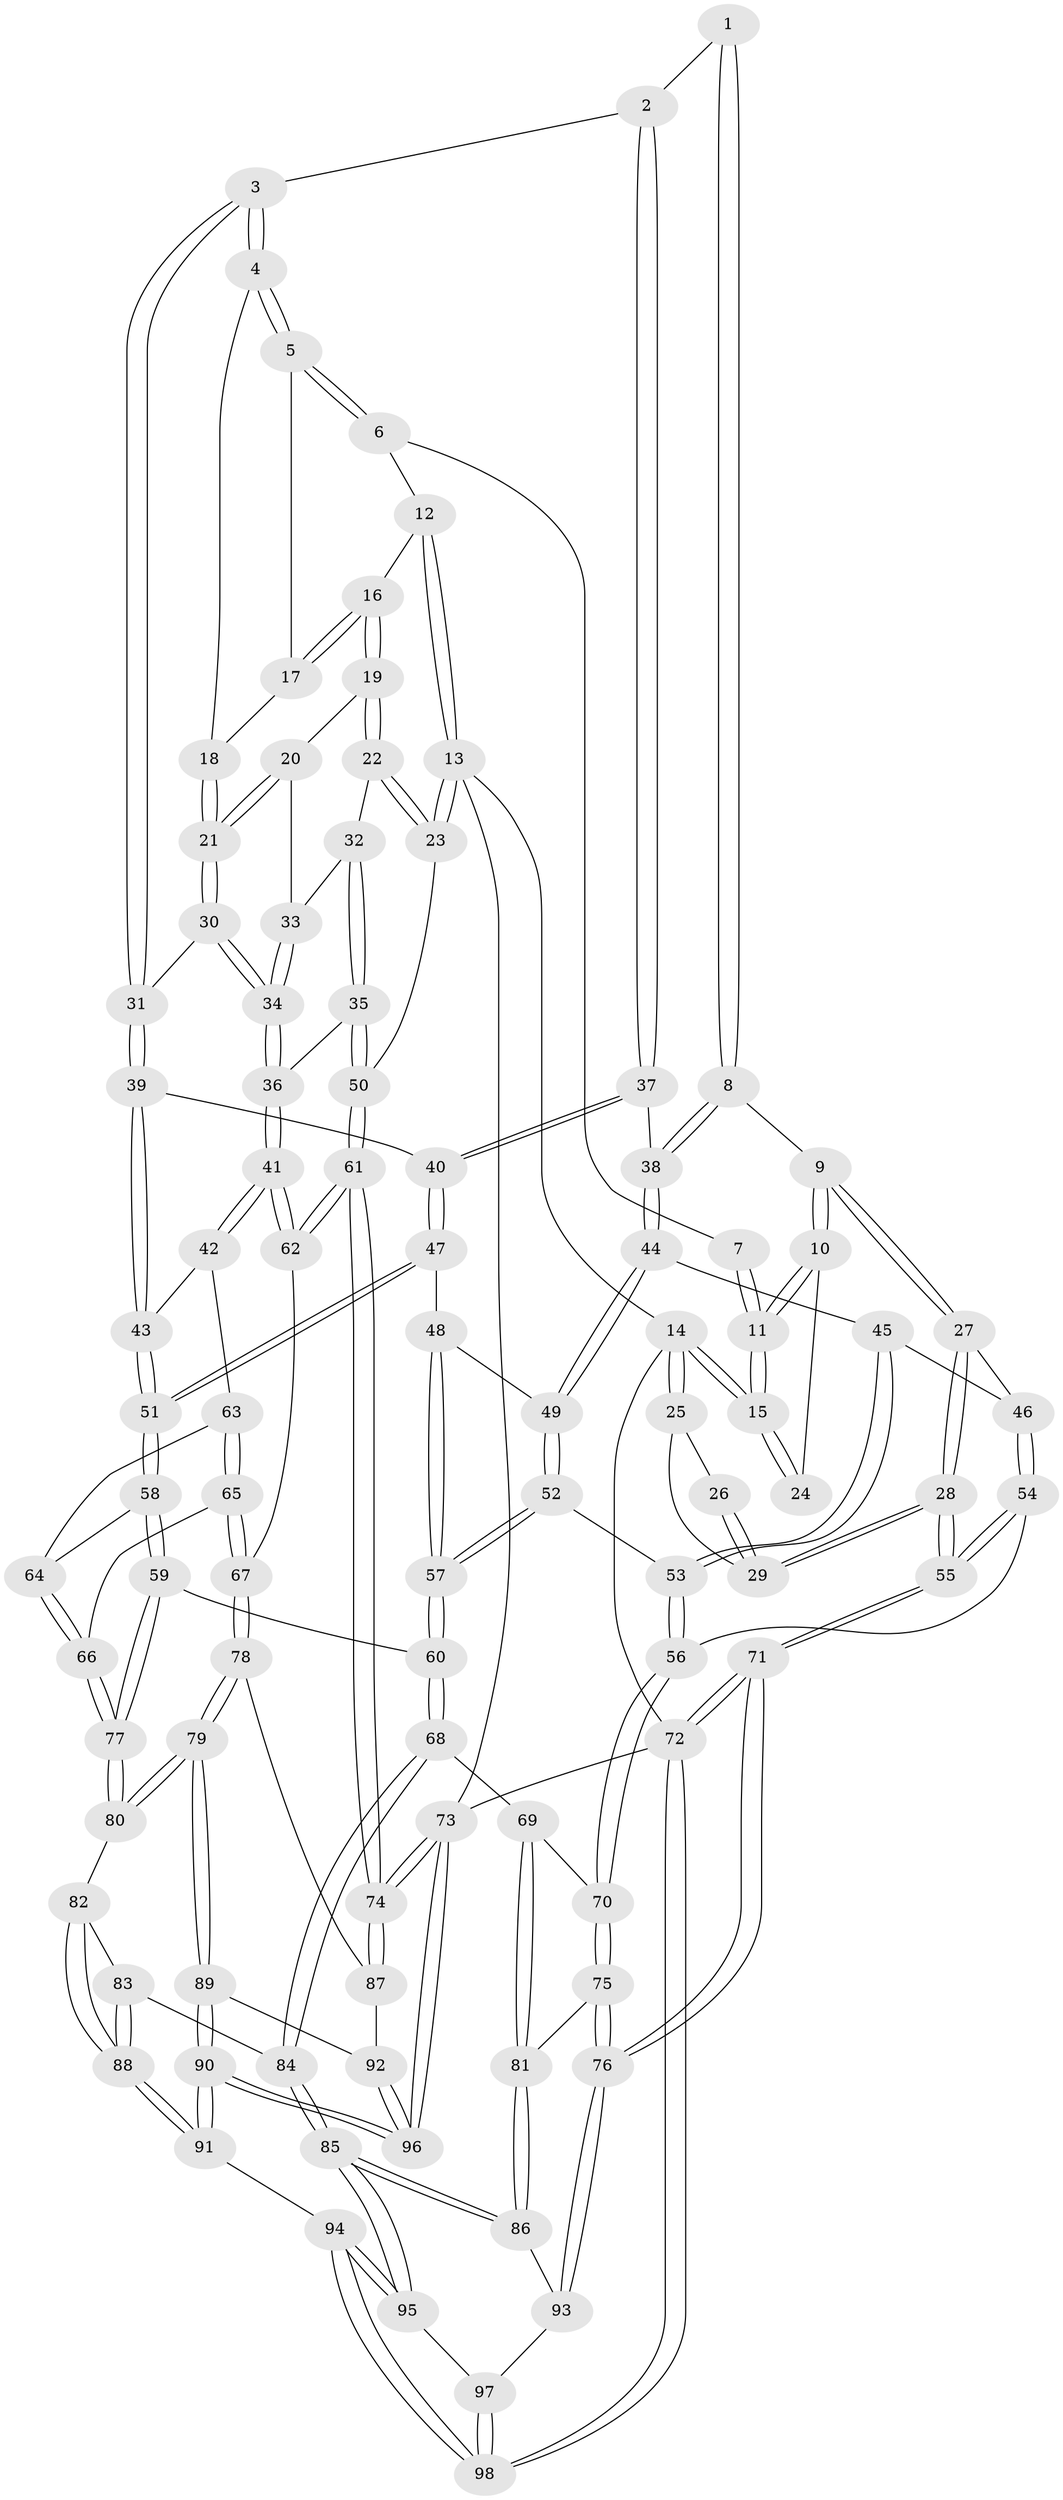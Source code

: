 // coarse degree distribution, {3: 0.20689655172413793, 4: 0.2413793103448276, 2: 0.1724137931034483, 5: 0.10344827586206896, 6: 0.1724137931034483, 1: 0.06896551724137931, 9: 0.034482758620689655}
// Generated by graph-tools (version 1.1) at 2025/06/03/04/25 22:06:22]
// undirected, 98 vertices, 242 edges
graph export_dot {
graph [start="1"]
  node [color=gray90,style=filled];
  1 [pos="+0.17530625368977779+0"];
  2 [pos="+0.38821641884931957+0.20522836287328527"];
  3 [pos="+0.4548206732885046+0.08920600659314384"];
  4 [pos="+0.4583967445840887+0.07328452084778134"];
  5 [pos="+0.46726722920186325+0"];
  6 [pos="+0.46586412355567847+0"];
  7 [pos="+0.1174809814016217+0"];
  8 [pos="+0.1991553154717934+0.26040227331362586"];
  9 [pos="+0.19865481007127947+0.260558421141099"];
  10 [pos="+0.13075328929415111+0.21419304877452078"];
  11 [pos="+0+0"];
  12 [pos="+0.7509920479958659+0"];
  13 [pos="+1+0"];
  14 [pos="+0+0"];
  15 [pos="+0+0"];
  16 [pos="+0.8016912068263291+0.08373839386371172"];
  17 [pos="+0.6678816202421377+0.07517106584103235"];
  18 [pos="+0.6467783274863654+0.13132307333175666"];
  19 [pos="+0.8024995708183924+0.08537230973424634"];
  20 [pos="+0.7682261331628353+0.18051025809913904"];
  21 [pos="+0.6983614695955233+0.2343505560447338"];
  22 [pos="+1+0.1414559608092149"];
  23 [pos="+1+0.13890023882313166"];
  24 [pos="+0.06862986309086501+0.19122624128662677"];
  25 [pos="+0+0"];
  26 [pos="+0.0293317389500234+0.20539048487824477"];
  27 [pos="+0.04159070901134424+0.39642307232985025"];
  28 [pos="+0+0.41458358640413207"];
  29 [pos="+0+0.3963549930815705"];
  30 [pos="+0.681561804312701+0.26129006080239864"];
  31 [pos="+0.6693078776589819+0.26479849345022527"];
  32 [pos="+0.8803124628095568+0.24840141641990654"];
  33 [pos="+0.864609258193825+0.24491537339223593"];
  34 [pos="+0.7713858026359668+0.3651335229882563"];
  35 [pos="+0.8776203972662159+0.4536418696753359"];
  36 [pos="+0.8217715826619301+0.46333516487226356"];
  37 [pos="+0.3651495004581782+0.25791675495439703"];
  38 [pos="+0.23770665184469558+0.2671250586972811"];
  39 [pos="+0.6214391243169778+0.30357219802028046"];
  40 [pos="+0.4324577936741912+0.3481606166178452"];
  41 [pos="+0.7975857232330068+0.48834624251559244"];
  42 [pos="+0.6966644220846603+0.5085613235673184"];
  43 [pos="+0.645705012205887+0.48961005765874405"];
  44 [pos="+0.24864499950222071+0.48122681355069397"];
  45 [pos="+0.1663710316805156+0.48126181039596966"];
  46 [pos="+0.09345207053362226+0.45267535053849645"];
  47 [pos="+0.4381907816763642+0.4294020810919226"];
  48 [pos="+0.4129407260283558+0.44690215444511566"];
  49 [pos="+0.26928179595200835+0.496238838369288"];
  50 [pos="+1+0.465021614946796"];
  51 [pos="+0.5019802516428683+0.5038237740693186"];
  52 [pos="+0.2635517364877686+0.5740590326115377"];
  53 [pos="+0.19964986423073475+0.6005576441173432"];
  54 [pos="+0.12727687320696354+0.6619160271295002"];
  55 [pos="+0+0.6793215663350388"];
  56 [pos="+0.13288908208026884+0.6641738245088162"];
  57 [pos="+0.32665146050461674+0.6211917188898269"];
  58 [pos="+0.4937338538353595+0.6572721722537395"];
  59 [pos="+0.4914004023523074+0.6676117905117962"];
  60 [pos="+0.3612005869132867+0.690078050339748"];
  61 [pos="+1+0.6753692218897045"];
  62 [pos="+0.8231389053096354+0.7119058242230534"];
  63 [pos="+0.6906707818341402+0.5272989300705763"];
  64 [pos="+0.6285705222073634+0.6006507414414699"];
  65 [pos="+0.6825543017728501+0.6978911959789136"];
  66 [pos="+0.6605506146673219+0.7061583866309151"];
  67 [pos="+0.82125302351118+0.7139742638711645"];
  68 [pos="+0.34560635504142434+0.7086610153731172"];
  69 [pos="+0.28042105837399034+0.7232309987870534"];
  70 [pos="+0.1482072023305767+0.6864143225366409"];
  71 [pos="+0+1"];
  72 [pos="+0+1"];
  73 [pos="+1+1"];
  74 [pos="+1+1"];
  75 [pos="+0.14049602137225475+0.8029260306248409"];
  76 [pos="+0+0.941567211163557"];
  77 [pos="+0.5658771071728377+0.7576670580841341"];
  78 [pos="+0.8100633271339461+0.8264649717964857"];
  79 [pos="+0.6497002396344033+0.8678609577830925"];
  80 [pos="+0.5672863217291909+0.7967711482516864"];
  81 [pos="+0.2216861930610012+0.8622711287449201"];
  82 [pos="+0.5603093313575629+0.8036141370525944"];
  83 [pos="+0.41903790525229684+0.858859639468465"];
  84 [pos="+0.36604802109783363+0.8656129048221514"];
  85 [pos="+0.340457622516258+0.9000492334191705"];
  86 [pos="+0.2296930347653411+0.8787814849520824"];
  87 [pos="+0.8113697674677889+0.8284687501592712"];
  88 [pos="+0.5021270601098227+0.9781967986508526"];
  89 [pos="+0.6704807857988182+1"];
  90 [pos="+0.6364449651470276+1"];
  91 [pos="+0.47619867617094863+1"];
  92 [pos="+0.8134014188418277+0.9053936602395015"];
  93 [pos="+0.19956783433715236+0.9212405105984165"];
  94 [pos="+0.4184968743439413+1"];
  95 [pos="+0.3989215267807177+1"];
  96 [pos="+1+1"];
  97 [pos="+0.19992371104261944+0.9329098293817677"];
  98 [pos="+0.06711067802168623+1"];
  1 -- 2;
  1 -- 8;
  1 -- 8;
  2 -- 3;
  2 -- 37;
  2 -- 37;
  3 -- 4;
  3 -- 4;
  3 -- 31;
  3 -- 31;
  4 -- 5;
  4 -- 5;
  4 -- 18;
  5 -- 6;
  5 -- 6;
  5 -- 17;
  6 -- 7;
  6 -- 12;
  7 -- 11;
  7 -- 11;
  8 -- 9;
  8 -- 38;
  8 -- 38;
  9 -- 10;
  9 -- 10;
  9 -- 27;
  9 -- 27;
  10 -- 11;
  10 -- 11;
  10 -- 24;
  11 -- 15;
  11 -- 15;
  12 -- 13;
  12 -- 13;
  12 -- 16;
  13 -- 14;
  13 -- 23;
  13 -- 23;
  13 -- 73;
  14 -- 15;
  14 -- 15;
  14 -- 25;
  14 -- 25;
  14 -- 72;
  15 -- 24;
  15 -- 24;
  16 -- 17;
  16 -- 17;
  16 -- 19;
  16 -- 19;
  17 -- 18;
  18 -- 21;
  18 -- 21;
  19 -- 20;
  19 -- 22;
  19 -- 22;
  20 -- 21;
  20 -- 21;
  20 -- 33;
  21 -- 30;
  21 -- 30;
  22 -- 23;
  22 -- 23;
  22 -- 32;
  23 -- 50;
  25 -- 26;
  25 -- 29;
  26 -- 29;
  26 -- 29;
  27 -- 28;
  27 -- 28;
  27 -- 46;
  28 -- 29;
  28 -- 29;
  28 -- 55;
  28 -- 55;
  30 -- 31;
  30 -- 34;
  30 -- 34;
  31 -- 39;
  31 -- 39;
  32 -- 33;
  32 -- 35;
  32 -- 35;
  33 -- 34;
  33 -- 34;
  34 -- 36;
  34 -- 36;
  35 -- 36;
  35 -- 50;
  35 -- 50;
  36 -- 41;
  36 -- 41;
  37 -- 38;
  37 -- 40;
  37 -- 40;
  38 -- 44;
  38 -- 44;
  39 -- 40;
  39 -- 43;
  39 -- 43;
  40 -- 47;
  40 -- 47;
  41 -- 42;
  41 -- 42;
  41 -- 62;
  41 -- 62;
  42 -- 43;
  42 -- 63;
  43 -- 51;
  43 -- 51;
  44 -- 45;
  44 -- 49;
  44 -- 49;
  45 -- 46;
  45 -- 53;
  45 -- 53;
  46 -- 54;
  46 -- 54;
  47 -- 48;
  47 -- 51;
  47 -- 51;
  48 -- 49;
  48 -- 57;
  48 -- 57;
  49 -- 52;
  49 -- 52;
  50 -- 61;
  50 -- 61;
  51 -- 58;
  51 -- 58;
  52 -- 53;
  52 -- 57;
  52 -- 57;
  53 -- 56;
  53 -- 56;
  54 -- 55;
  54 -- 55;
  54 -- 56;
  55 -- 71;
  55 -- 71;
  56 -- 70;
  56 -- 70;
  57 -- 60;
  57 -- 60;
  58 -- 59;
  58 -- 59;
  58 -- 64;
  59 -- 60;
  59 -- 77;
  59 -- 77;
  60 -- 68;
  60 -- 68;
  61 -- 62;
  61 -- 62;
  61 -- 74;
  61 -- 74;
  62 -- 67;
  63 -- 64;
  63 -- 65;
  63 -- 65;
  64 -- 66;
  64 -- 66;
  65 -- 66;
  65 -- 67;
  65 -- 67;
  66 -- 77;
  66 -- 77;
  67 -- 78;
  67 -- 78;
  68 -- 69;
  68 -- 84;
  68 -- 84;
  69 -- 70;
  69 -- 81;
  69 -- 81;
  70 -- 75;
  70 -- 75;
  71 -- 72;
  71 -- 72;
  71 -- 76;
  71 -- 76;
  72 -- 98;
  72 -- 98;
  72 -- 73;
  73 -- 74;
  73 -- 74;
  73 -- 96;
  73 -- 96;
  74 -- 87;
  74 -- 87;
  75 -- 76;
  75 -- 76;
  75 -- 81;
  76 -- 93;
  76 -- 93;
  77 -- 80;
  77 -- 80;
  78 -- 79;
  78 -- 79;
  78 -- 87;
  79 -- 80;
  79 -- 80;
  79 -- 89;
  79 -- 89;
  80 -- 82;
  81 -- 86;
  81 -- 86;
  82 -- 83;
  82 -- 88;
  82 -- 88;
  83 -- 84;
  83 -- 88;
  83 -- 88;
  84 -- 85;
  84 -- 85;
  85 -- 86;
  85 -- 86;
  85 -- 95;
  85 -- 95;
  86 -- 93;
  87 -- 92;
  88 -- 91;
  88 -- 91;
  89 -- 90;
  89 -- 90;
  89 -- 92;
  90 -- 91;
  90 -- 91;
  90 -- 96;
  90 -- 96;
  91 -- 94;
  92 -- 96;
  92 -- 96;
  93 -- 97;
  94 -- 95;
  94 -- 95;
  94 -- 98;
  94 -- 98;
  95 -- 97;
  97 -- 98;
  97 -- 98;
}
